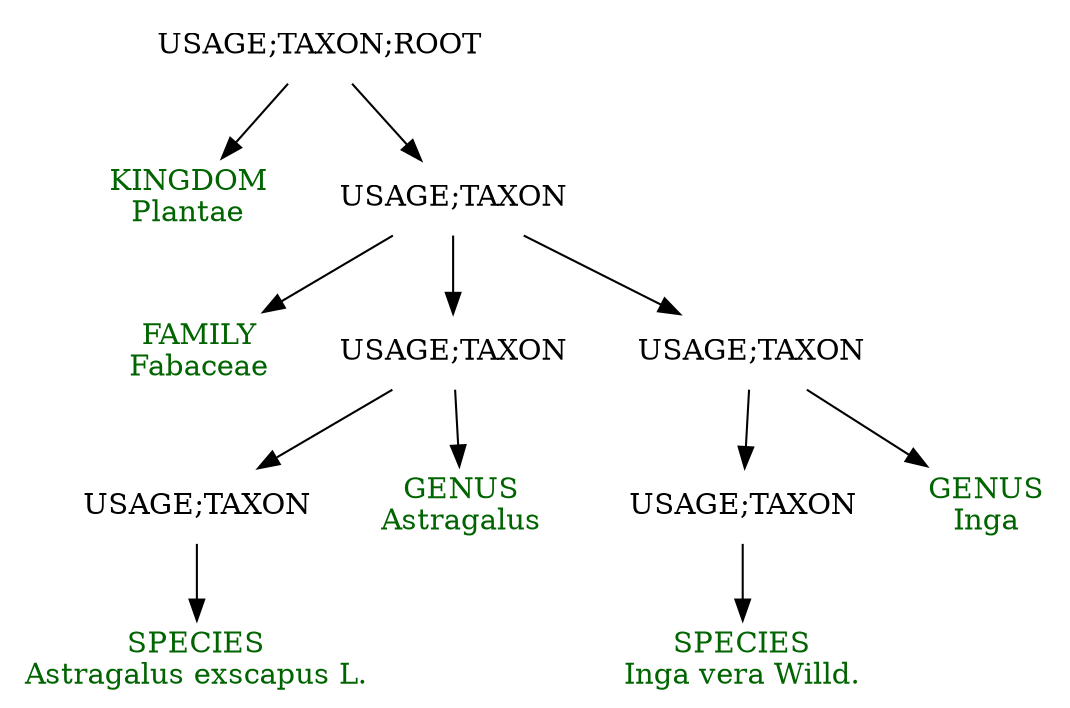 digraph G {
  node [shape=plaintext]

  n0  [label="SPECIES\nInga vera Willd.", fontcolor=darkgreen]
  n1  [label="USAGE;TAXON"]
  n1 -> n0
  n2  [label="SPECIES\nAstragalus exscapus L.", fontcolor=darkgreen]
  n3  [label="USAGE;TAXON"]
  n3 -> n2
  n4  [label="KINGDOM\nPlantae", fontcolor=darkgreen]
  n5  [label="USAGE;TAXON;ROOT"]
  n5 -> n7
  n5 -> n4
  n6  [label="FAMILY\nFabaceae", fontcolor=darkgreen]
  n7  [label="USAGE;TAXON"]
  n7 -> n11
  n7 -> n9
  n7 -> n6
  n8  [label="GENUS\nInga", fontcolor=darkgreen]
  n9  [label="USAGE;TAXON"]
  n9 -> n1
  n9 -> n8
  n10  [label="GENUS\nAstragalus", fontcolor=darkgreen]
  n11  [label="USAGE;TAXON"]
  n11 -> n3
  n11 -> n10
}
